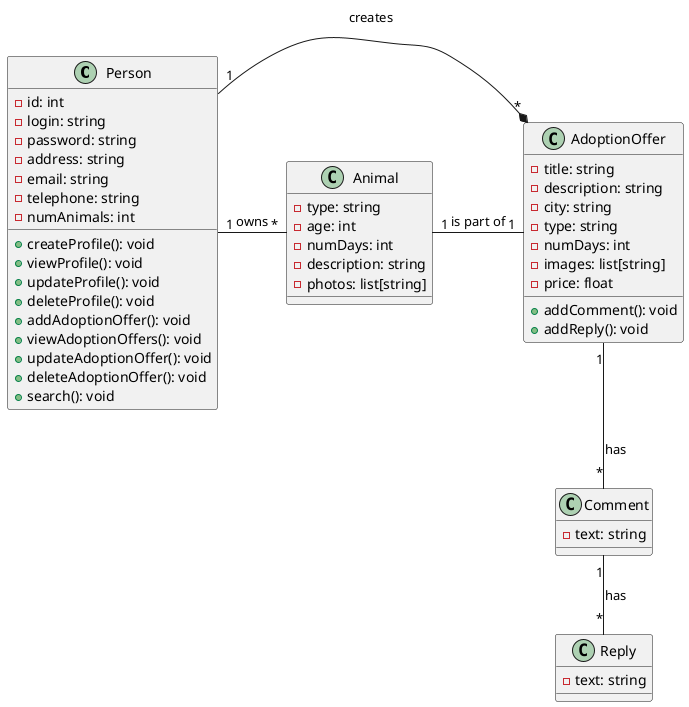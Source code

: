 @startuml
class Person {
  -id: int
  -login: string
  -password: string
  -address: string
  -email: string
  -telephone: string
  -numAnimals: int
  +createProfile(): void
  +viewProfile(): void
  +updateProfile(): void
  +deleteProfile(): void
  +addAdoptionOffer(): void
  +viewAdoptionOffers(): void
  +updateAdoptionOffer(): void
  +deleteAdoptionOffer(): void
  +search(): void
}

class Animal {
  -type: string
  -age: int
  -numDays: int
  -description: string
  -photos: list[string]
}

class AdoptionOffer {
  -title: string
  -description: string
  -city: string
  -type: string
  -numDays: int
  -images: list[string]
  -price: float
  +addComment(): void
  +addReply(): void
}

class Comment {
  -text: string
}

class Reply {
  -text: string
}

Person "1" - "*" Animal: owns
Person "1" -* "*" AdoptionOffer: creates
Animal "1" - "1" AdoptionOffer: is part of
AdoptionOffer "1" -- "*" Comment: has
Comment "1" -- "*" Reply: has

@enduml
